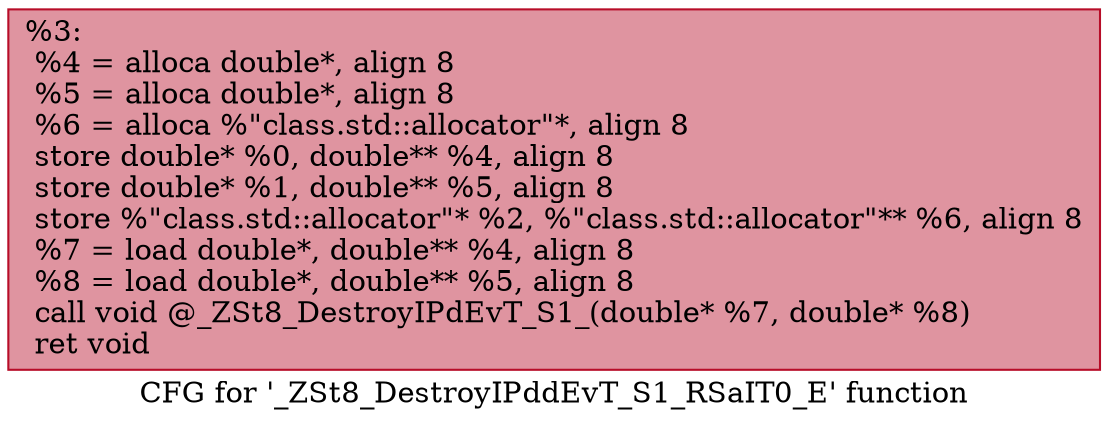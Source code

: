digraph "CFG for '_ZSt8_DestroyIPddEvT_S1_RSaIT0_E' function" {
	label="CFG for '_ZSt8_DestroyIPddEvT_S1_RSaIT0_E' function";

	Node0x555c737340d0 [shape=record,color="#b70d28ff", style=filled, fillcolor="#b70d2870",label="{%3:\l  %4 = alloca double*, align 8\l  %5 = alloca double*, align 8\l  %6 = alloca %\"class.std::allocator\"*, align 8\l  store double* %0, double** %4, align 8\l  store double* %1, double** %5, align 8\l  store %\"class.std::allocator\"* %2, %\"class.std::allocator\"** %6, align 8\l  %7 = load double*, double** %4, align 8\l  %8 = load double*, double** %5, align 8\l  call void @_ZSt8_DestroyIPdEvT_S1_(double* %7, double* %8)\l  ret void\l}"];
}
